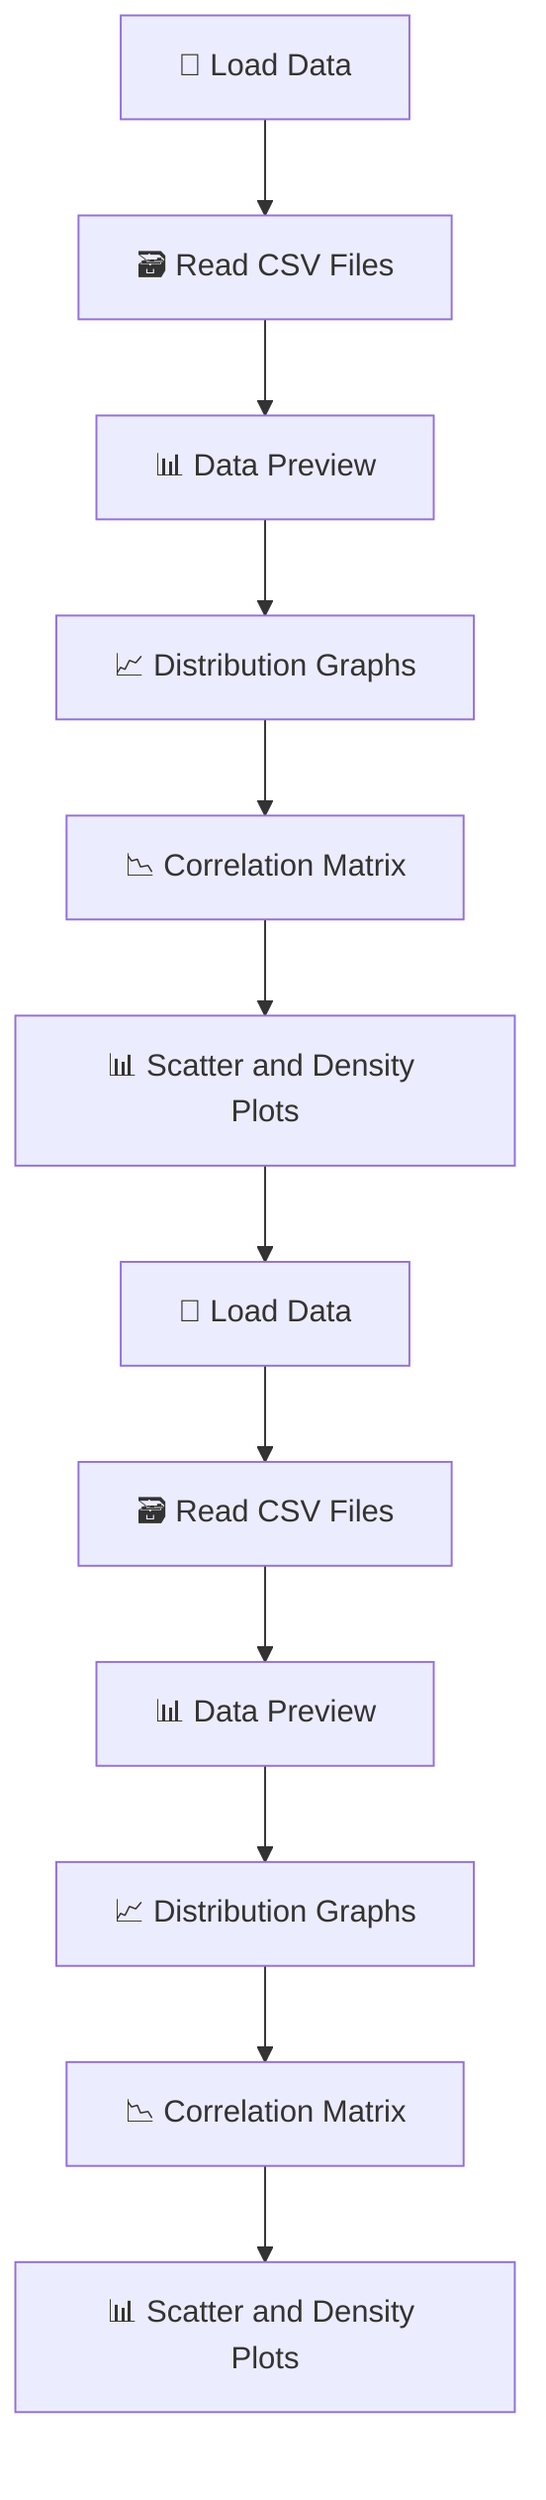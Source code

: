 flowchart TD
    A["📂 Load Data"] --> B["🗃️ Read CSV Files"]
    B --> C["📊 Data Preview"]
    C --> D["📈 Distribution Graphs"]
    D --> E["📉 Correlation Matrix"]
    E --> F["📊 Scatter and Density Plots"]
    F --> G["📂 Load Data"]
    G --> H["🗃️ Read CSV Files"]
    H --> I["📊 Data Preview"]
    I --> J["📈 Distribution Graphs"]
    J --> K["📉 Correlation Matrix"]
    K --> L["📊 Scatter and Density Plots"]